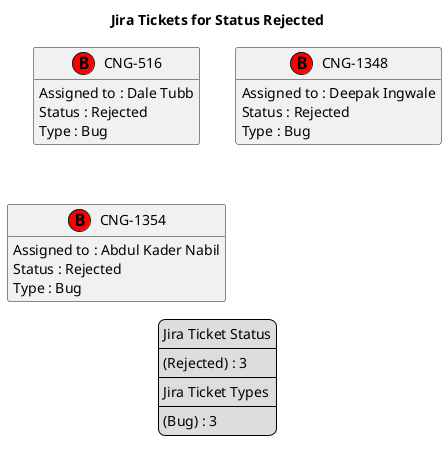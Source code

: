 @startuml
'https://plantuml.com/class-diagram

' GENERATE CLASS DIAGRAM ===========
' Generated at    : Fri Apr 19 14:50:29 CEST 2024

title Jira Tickets for Status Rejected
hide empty members

legend
Jira Ticket Status
----
(Rejected) : 3
----
Jira Ticket Types
----
(Bug) : 3
end legend


' Tickets =======
class "CNG-516" << (B,red) >> {
  Assigned to : Dale Tubb
  Status : Rejected
  Type : Bug
}

class "CNG-1348" << (B,red) >> {
  Assigned to : Deepak Ingwale
  Status : Rejected
  Type : Bug
}

class "CNG-1354" << (B,red) >> {
  Assigned to : Abdul Kader Nabil
  Status : Rejected
  Type : Bug
}



' Links =======


@enduml
